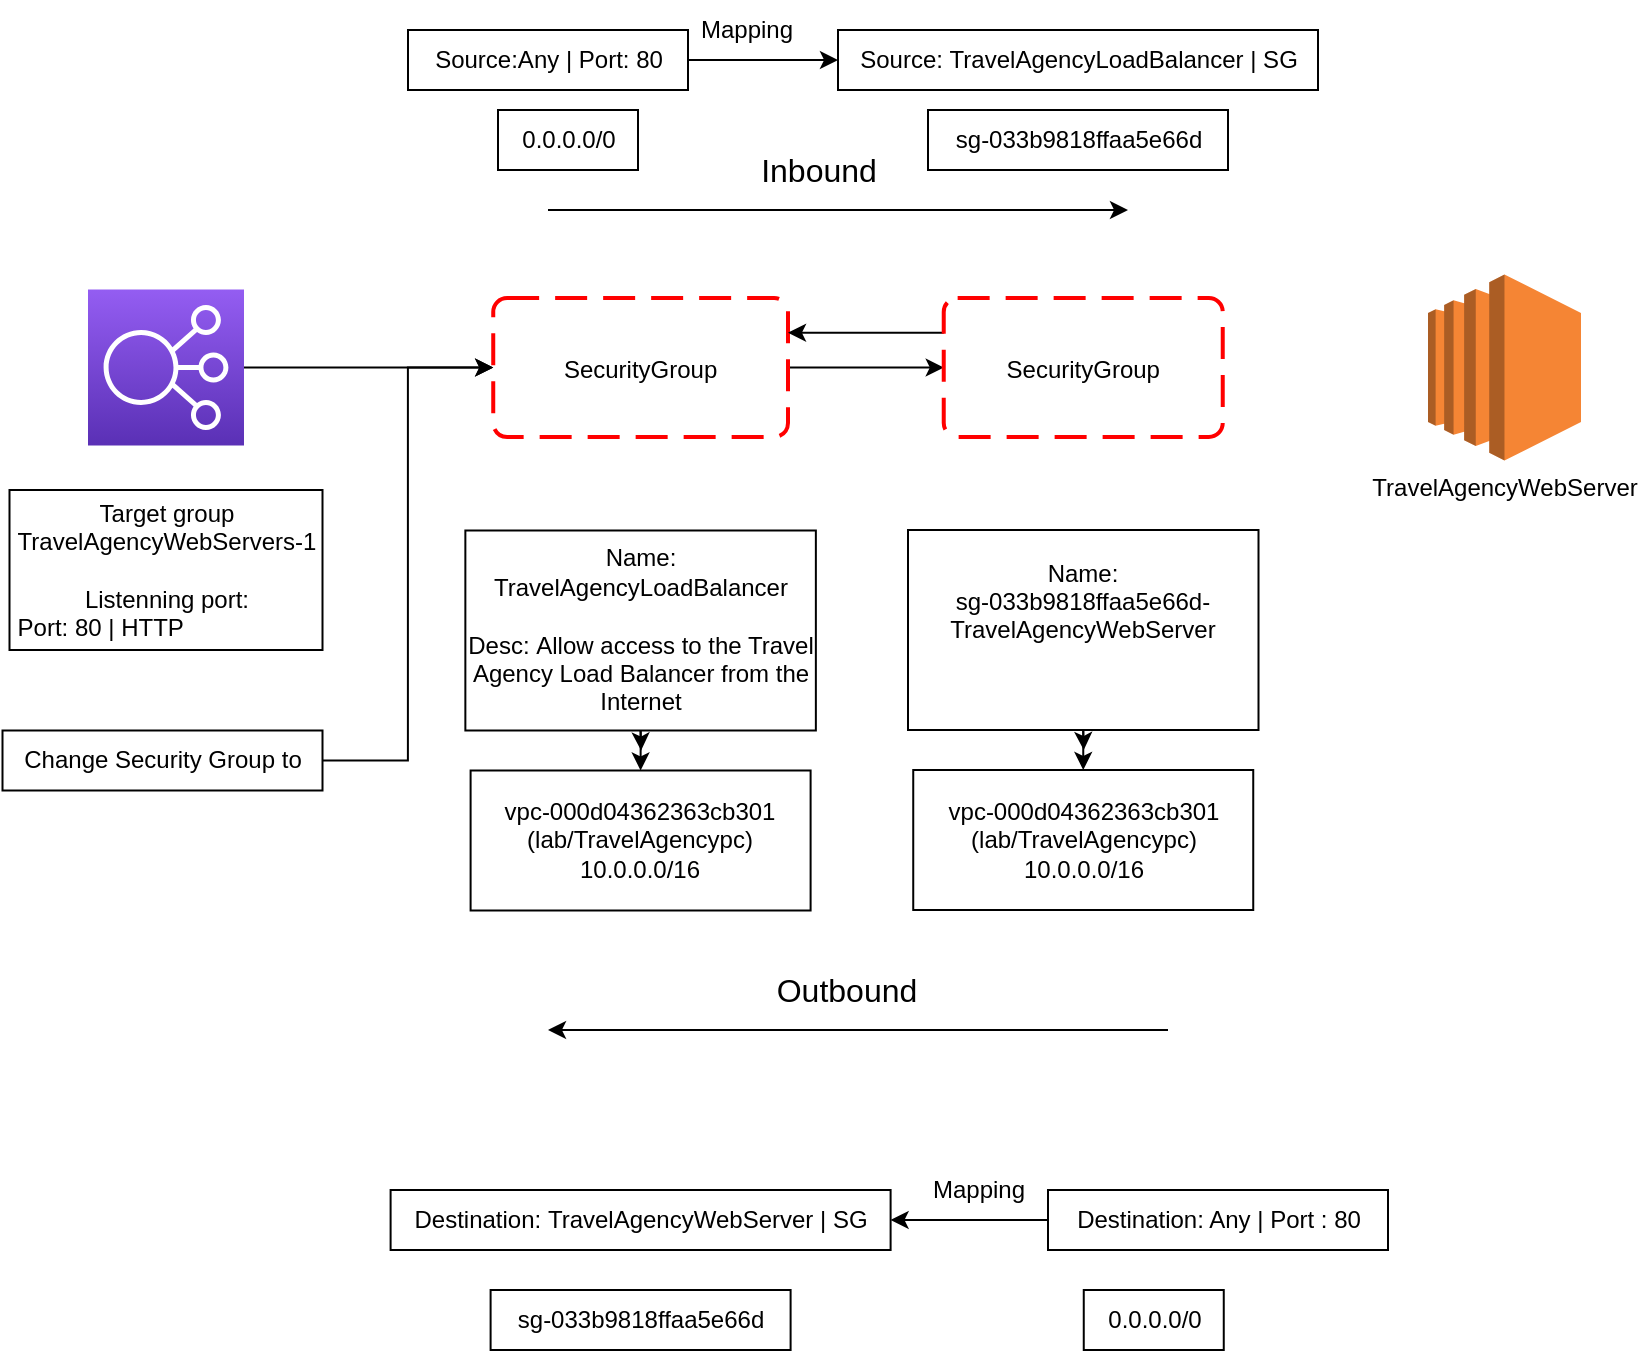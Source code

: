 <mxfile version="21.1.5" type="github">
  <diagram name="Page-1" id="k1bo5IinutCrpWLUX7ki">
    <mxGraphModel dx="1482" dy="1028" grid="1" gridSize="10" guides="1" tooltips="1" connect="1" arrows="1" fold="1" page="1" pageScale="1" pageWidth="850" pageHeight="1100" math="0" shadow="0">
      <root>
        <mxCell id="0" />
        <mxCell id="1" parent="0" />
        <mxCell id="f5QsY_8WXg7Rx6cOdkyI-18" value="" style="edgeStyle=orthogonalEdgeStyle;rounded=0;orthogonalLoop=1;jettySize=auto;html=1;" edge="1" parent="1" source="rF8X_Evqlo20IkxRfRME-7" target="f5QsY_8WXg7Rx6cOdkyI-11">
          <mxGeometry relative="1" as="geometry" />
        </mxCell>
        <mxCell id="rF8X_Evqlo20IkxRfRME-7" value="SecurityGroup" style="rounded=1;arcSize=10;dashed=1;strokeColor=#ff0000;fillColor=none;gradientColor=none;dashPattern=8 4;strokeWidth=2;" parent="1" vertex="1">
          <mxGeometry x="72.62" y="274" width="147.38" height="69.5" as="geometry" />
        </mxCell>
        <mxCell id="f5QsY_8WXg7Rx6cOdkyI-37" value="" style="edgeStyle=orthogonalEdgeStyle;rounded=0;orthogonalLoop=1;jettySize=auto;html=1;" edge="1" parent="1" source="rF8X_Evqlo20IkxRfRME-8" target="rF8X_Evqlo20IkxRfRME-7">
          <mxGeometry relative="1" as="geometry" />
        </mxCell>
        <mxCell id="rF8X_Evqlo20IkxRfRME-8" value="" style="sketch=0;points=[[0,0,0],[0.25,0,0],[0.5,0,0],[0.75,0,0],[1,0,0],[0,1,0],[0.25,1,0],[0.5,1,0],[0.75,1,0],[1,1,0],[0,0.25,0],[0,0.5,0],[0,0.75,0],[1,0.25,0],[1,0.5,0],[1,0.75,0]];outlineConnect=0;fontColor=#232F3E;gradientColor=#945DF2;gradientDirection=north;fillColor=#5A30B5;strokeColor=#ffffff;dashed=0;verticalLabelPosition=bottom;verticalAlign=top;align=center;html=1;fontSize=12;fontStyle=0;aspect=fixed;shape=mxgraph.aws4.resourceIcon;resIcon=mxgraph.aws4.elastic_load_balancing;" parent="1" vertex="1">
          <mxGeometry x="-130" y="269.75" width="78" height="78" as="geometry" />
        </mxCell>
        <mxCell id="f5QsY_8WXg7Rx6cOdkyI-1" value="Target group&lt;br&gt;TravelAgencyWebServers-1&lt;br&gt;&lt;br&gt;Listenning port:&lt;br&gt;&lt;div style=&quot;text-align: left;&quot;&gt;Port: 80 | HTTP&lt;/div&gt;" style="text;strokeColor=default;align=center;fillColor=none;html=1;verticalAlign=middle;whiteSpace=wrap;rounded=0;shadow=0;glass=0;" vertex="1" parent="1">
          <mxGeometry x="-169.25" y="370" width="156.5" height="80" as="geometry" />
        </mxCell>
        <mxCell id="f5QsY_8WXg7Rx6cOdkyI-2" value="TravelAgencyWebServer" style="outlineConnect=0;dashed=0;verticalLabelPosition=bottom;verticalAlign=top;align=center;html=1;shape=mxgraph.aws3.ec2;fillColor=#F58534;gradientColor=none;" vertex="1" parent="1">
          <mxGeometry x="540" y="262.25" width="76.5" height="93" as="geometry" />
        </mxCell>
        <mxCell id="f5QsY_8WXg7Rx6cOdkyI-4" value="&lt;div&gt;vpc-000d04362363cb301 (lab/TravelAgencypc)&lt;/div&gt;&lt;div&gt;10.0.0.0/16&lt;/div&gt;" style="text;strokeColor=default;align=center;fillColor=none;html=1;verticalAlign=middle;whiteSpace=wrap;rounded=0;" vertex="1" parent="1">
          <mxGeometry x="61.3" y="510.25" width="170" height="70" as="geometry" />
        </mxCell>
        <mxCell id="f5QsY_8WXg7Rx6cOdkyI-6" style="edgeStyle=orthogonalEdgeStyle;rounded=0;orthogonalLoop=1;jettySize=auto;html=1;exitX=0.5;exitY=1;exitDx=0;exitDy=0;" edge="1" parent="1" source="f5QsY_8WXg7Rx6cOdkyI-5">
          <mxGeometry relative="1" as="geometry">
            <mxPoint x="146.55" y="500.25" as="targetPoint" />
          </mxGeometry>
        </mxCell>
        <mxCell id="f5QsY_8WXg7Rx6cOdkyI-7" style="edgeStyle=orthogonalEdgeStyle;rounded=0;orthogonalLoop=1;jettySize=auto;html=1;exitX=0.5;exitY=1;exitDx=0;exitDy=0;entryX=0.5;entryY=0;entryDx=0;entryDy=0;" edge="1" parent="1" source="f5QsY_8WXg7Rx6cOdkyI-5" target="f5QsY_8WXg7Rx6cOdkyI-4">
          <mxGeometry relative="1" as="geometry" />
        </mxCell>
        <mxCell id="f5QsY_8WXg7Rx6cOdkyI-5" value="Name: TravelAgencyLoadBalancer&lt;br&gt;&lt;br&gt;Desc:&amp;nbsp;Allow access to the Travel Agency Load Balancer from the Internet" style="text;strokeColor=default;align=center;fillColor=none;html=1;verticalAlign=middle;whiteSpace=wrap;rounded=0;" vertex="1" parent="1">
          <mxGeometry x="58.68" y="390.25" width="175.25" height="100" as="geometry" />
        </mxCell>
        <mxCell id="f5QsY_8WXg7Rx6cOdkyI-9" value="" style="endArrow=classic;html=1;rounded=0;" edge="1" parent="1">
          <mxGeometry width="50" height="50" relative="1" as="geometry">
            <mxPoint x="100" y="230" as="sourcePoint" />
            <mxPoint x="390" y="230" as="targetPoint" />
          </mxGeometry>
        </mxCell>
        <mxCell id="f5QsY_8WXg7Rx6cOdkyI-10" value="Inbound" style="edgeLabel;html=1;align=center;verticalAlign=middle;resizable=0;points=[];fontSize=16;" vertex="1" connectable="0" parent="f5QsY_8WXg7Rx6cOdkyI-9">
          <mxGeometry x="-0.324" y="-3" relative="1" as="geometry">
            <mxPoint x="37" y="-23" as="offset" />
          </mxGeometry>
        </mxCell>
        <mxCell id="f5QsY_8WXg7Rx6cOdkyI-19" style="edgeStyle=orthogonalEdgeStyle;rounded=0;orthogonalLoop=1;jettySize=auto;html=1;exitX=0;exitY=0.25;exitDx=0;exitDy=0;entryX=1;entryY=0.25;entryDx=0;entryDy=0;" edge="1" parent="1" source="f5QsY_8WXg7Rx6cOdkyI-11" target="rF8X_Evqlo20IkxRfRME-7">
          <mxGeometry relative="1" as="geometry" />
        </mxCell>
        <mxCell id="f5QsY_8WXg7Rx6cOdkyI-11" value="SecurityGroup" style="rounded=1;arcSize=10;dashed=1;strokeColor=#ff0000;fillColor=none;gradientColor=none;dashPattern=8 4;strokeWidth=2;" vertex="1" parent="1">
          <mxGeometry x="297.87" y="274" width="139.5" height="69.5" as="geometry" />
        </mxCell>
        <mxCell id="f5QsY_8WXg7Rx6cOdkyI-12" value="&lt;div&gt;vpc-000d04362363cb301 (lab/TravelAgencypc)&lt;/div&gt;&lt;div&gt;10.0.0.0/16&lt;/div&gt;" style="text;strokeColor=default;align=center;fillColor=none;html=1;verticalAlign=middle;whiteSpace=wrap;rounded=0;" vertex="1" parent="1">
          <mxGeometry x="282.62" y="510" width="170" height="70" as="geometry" />
        </mxCell>
        <mxCell id="f5QsY_8WXg7Rx6cOdkyI-13" style="edgeStyle=orthogonalEdgeStyle;rounded=0;orthogonalLoop=1;jettySize=auto;html=1;exitX=0.5;exitY=1;exitDx=0;exitDy=0;" edge="1" parent="1" source="f5QsY_8WXg7Rx6cOdkyI-15">
          <mxGeometry relative="1" as="geometry">
            <mxPoint x="367.87" y="500" as="targetPoint" />
          </mxGeometry>
        </mxCell>
        <mxCell id="f5QsY_8WXg7Rx6cOdkyI-14" style="edgeStyle=orthogonalEdgeStyle;rounded=0;orthogonalLoop=1;jettySize=auto;html=1;exitX=0.5;exitY=1;exitDx=0;exitDy=0;entryX=0.5;entryY=0;entryDx=0;entryDy=0;" edge="1" parent="1" source="f5QsY_8WXg7Rx6cOdkyI-15" target="f5QsY_8WXg7Rx6cOdkyI-12">
          <mxGeometry relative="1" as="geometry" />
        </mxCell>
        <mxCell id="f5QsY_8WXg7Rx6cOdkyI-15" value="Name: &lt;br&gt;sg-033b9818ffaa5e66d-TravelAgencyWebServer&lt;br&gt;&lt;br&gt;&lt;div style=&quot;text-align: left;&quot;&gt;&lt;br&gt;&lt;/div&gt;" style="text;strokeColor=default;align=center;fillColor=none;html=1;verticalAlign=middle;whiteSpace=wrap;rounded=0;" vertex="1" parent="1">
          <mxGeometry x="280" y="390" width="175.25" height="100" as="geometry" />
        </mxCell>
        <mxCell id="f5QsY_8WXg7Rx6cOdkyI-16" value="" style="endArrow=classic;html=1;rounded=0;" edge="1" parent="1">
          <mxGeometry width="50" height="50" relative="1" as="geometry">
            <mxPoint x="410" y="640" as="sourcePoint" />
            <mxPoint x="100" y="640" as="targetPoint" />
          </mxGeometry>
        </mxCell>
        <mxCell id="f5QsY_8WXg7Rx6cOdkyI-17" value="Outbound" style="edgeLabel;html=1;align=center;verticalAlign=middle;resizable=0;points=[];fontSize=16;" vertex="1" connectable="0" parent="f5QsY_8WXg7Rx6cOdkyI-16">
          <mxGeometry x="-0.324" y="-3" relative="1" as="geometry">
            <mxPoint x="-56" y="-17" as="offset" />
          </mxGeometry>
        </mxCell>
        <mxCell id="f5QsY_8WXg7Rx6cOdkyI-23" value="" style="edgeStyle=orthogonalEdgeStyle;rounded=0;orthogonalLoop=1;jettySize=auto;html=1;" edge="1" parent="1" source="f5QsY_8WXg7Rx6cOdkyI-20" target="f5QsY_8WXg7Rx6cOdkyI-22">
          <mxGeometry relative="1" as="geometry" />
        </mxCell>
        <mxCell id="f5QsY_8WXg7Rx6cOdkyI-20" value="Source:Any | Port: 80" style="text;html=1;align=center;verticalAlign=middle;resizable=0;points=[];autosize=1;strokeColor=default;fillColor=none;" vertex="1" parent="1">
          <mxGeometry x="30" y="140" width="140" height="30" as="geometry" />
        </mxCell>
        <mxCell id="f5QsY_8WXg7Rx6cOdkyI-21" value="0.0.0.0/0" style="text;html=1;align=center;verticalAlign=middle;resizable=0;points=[];autosize=1;strokeColor=default;fillColor=none;" vertex="1" parent="1">
          <mxGeometry x="75" y="180" width="70" height="30" as="geometry" />
        </mxCell>
        <mxCell id="f5QsY_8WXg7Rx6cOdkyI-22" value="Source:&amp;nbsp;TravelAgencyLoadBalancer | SG" style="text;html=1;align=center;verticalAlign=middle;resizable=0;points=[];autosize=1;strokeColor=default;fillColor=none;" vertex="1" parent="1">
          <mxGeometry x="245" y="140" width="240" height="30" as="geometry" />
        </mxCell>
        <mxCell id="f5QsY_8WXg7Rx6cOdkyI-24" value="sg-033b9818ffaa5e66d" style="text;html=1;align=center;verticalAlign=middle;resizable=0;points=[];autosize=1;strokeColor=default;fillColor=none;" vertex="1" parent="1">
          <mxGeometry x="290" y="180" width="150" height="30" as="geometry" />
        </mxCell>
        <mxCell id="f5QsY_8WXg7Rx6cOdkyI-25" value="Mapping" style="text;html=1;align=center;verticalAlign=middle;resizable=0;points=[];autosize=1;strokeColor=none;fillColor=none;" vertex="1" parent="1">
          <mxGeometry x="163.93" y="125" width="70" height="30" as="geometry" />
        </mxCell>
        <mxCell id="f5QsY_8WXg7Rx6cOdkyI-26" value="Destination:&amp;nbsp;TravelAgencyWebServer | SG" style="text;html=1;align=center;verticalAlign=middle;resizable=0;points=[];autosize=1;strokeColor=default;fillColor=none;" vertex="1" parent="1">
          <mxGeometry x="21.3" y="720" width="250" height="30" as="geometry" />
        </mxCell>
        <mxCell id="f5QsY_8WXg7Rx6cOdkyI-29" value="&lt;div class=&quot;awsui-select-option&quot; title=&quot;sg-033b9818ffaa5e66d&quot;&gt;&lt;div class=&quot;awsui-select-option-content&quot;&gt;&lt;div class=&quot;awsui-select-option-label-content&quot;&gt;sg-033b9818ffaa5e66d&lt;/div&gt;&lt;/div&gt;&lt;/div&gt;" style="text;html=1;align=center;verticalAlign=middle;resizable=0;points=[];autosize=1;strokeColor=default;fillColor=none;" vertex="1" parent="1">
          <mxGeometry x="71.3" y="770" width="150" height="30" as="geometry" />
        </mxCell>
        <mxCell id="f5QsY_8WXg7Rx6cOdkyI-35" value="" style="edgeStyle=orthogonalEdgeStyle;rounded=0;orthogonalLoop=1;jettySize=auto;html=1;" edge="1" parent="1" source="f5QsY_8WXg7Rx6cOdkyI-30" target="f5QsY_8WXg7Rx6cOdkyI-26">
          <mxGeometry relative="1" as="geometry" />
        </mxCell>
        <mxCell id="f5QsY_8WXg7Rx6cOdkyI-30" value="Destination: Any | Port : 80" style="text;html=1;align=center;verticalAlign=middle;resizable=0;points=[];autosize=1;strokeColor=default;fillColor=none;" vertex="1" parent="1">
          <mxGeometry x="350" y="720" width="170" height="30" as="geometry" />
        </mxCell>
        <mxCell id="f5QsY_8WXg7Rx6cOdkyI-31" value="0.0.0.0/0" style="text;html=1;align=center;verticalAlign=middle;resizable=0;points=[];autosize=1;strokeColor=default;fillColor=none;" vertex="1" parent="1">
          <mxGeometry x="367.88" y="770" width="70" height="30" as="geometry" />
        </mxCell>
        <mxCell id="f5QsY_8WXg7Rx6cOdkyI-36" value="Mapping" style="text;html=1;align=center;verticalAlign=middle;resizable=0;points=[];autosize=1;strokeColor=none;fillColor=none;" vertex="1" parent="1">
          <mxGeometry x="280" y="705" width="70" height="30" as="geometry" />
        </mxCell>
        <mxCell id="f5QsY_8WXg7Rx6cOdkyI-39" style="edgeStyle=orthogonalEdgeStyle;rounded=0;orthogonalLoop=1;jettySize=auto;html=1;entryX=0;entryY=0.5;entryDx=0;entryDy=0;" edge="1" parent="1" source="f5QsY_8WXg7Rx6cOdkyI-38" target="rF8X_Evqlo20IkxRfRME-7">
          <mxGeometry relative="1" as="geometry" />
        </mxCell>
        <mxCell id="f5QsY_8WXg7Rx6cOdkyI-38" value="Change Security Group to" style="text;html=1;align=center;verticalAlign=middle;resizable=0;points=[];autosize=1;strokeColor=default;fillColor=none;" vertex="1" parent="1">
          <mxGeometry x="-172.75" y="490.25" width="160" height="30" as="geometry" />
        </mxCell>
      </root>
    </mxGraphModel>
  </diagram>
</mxfile>
